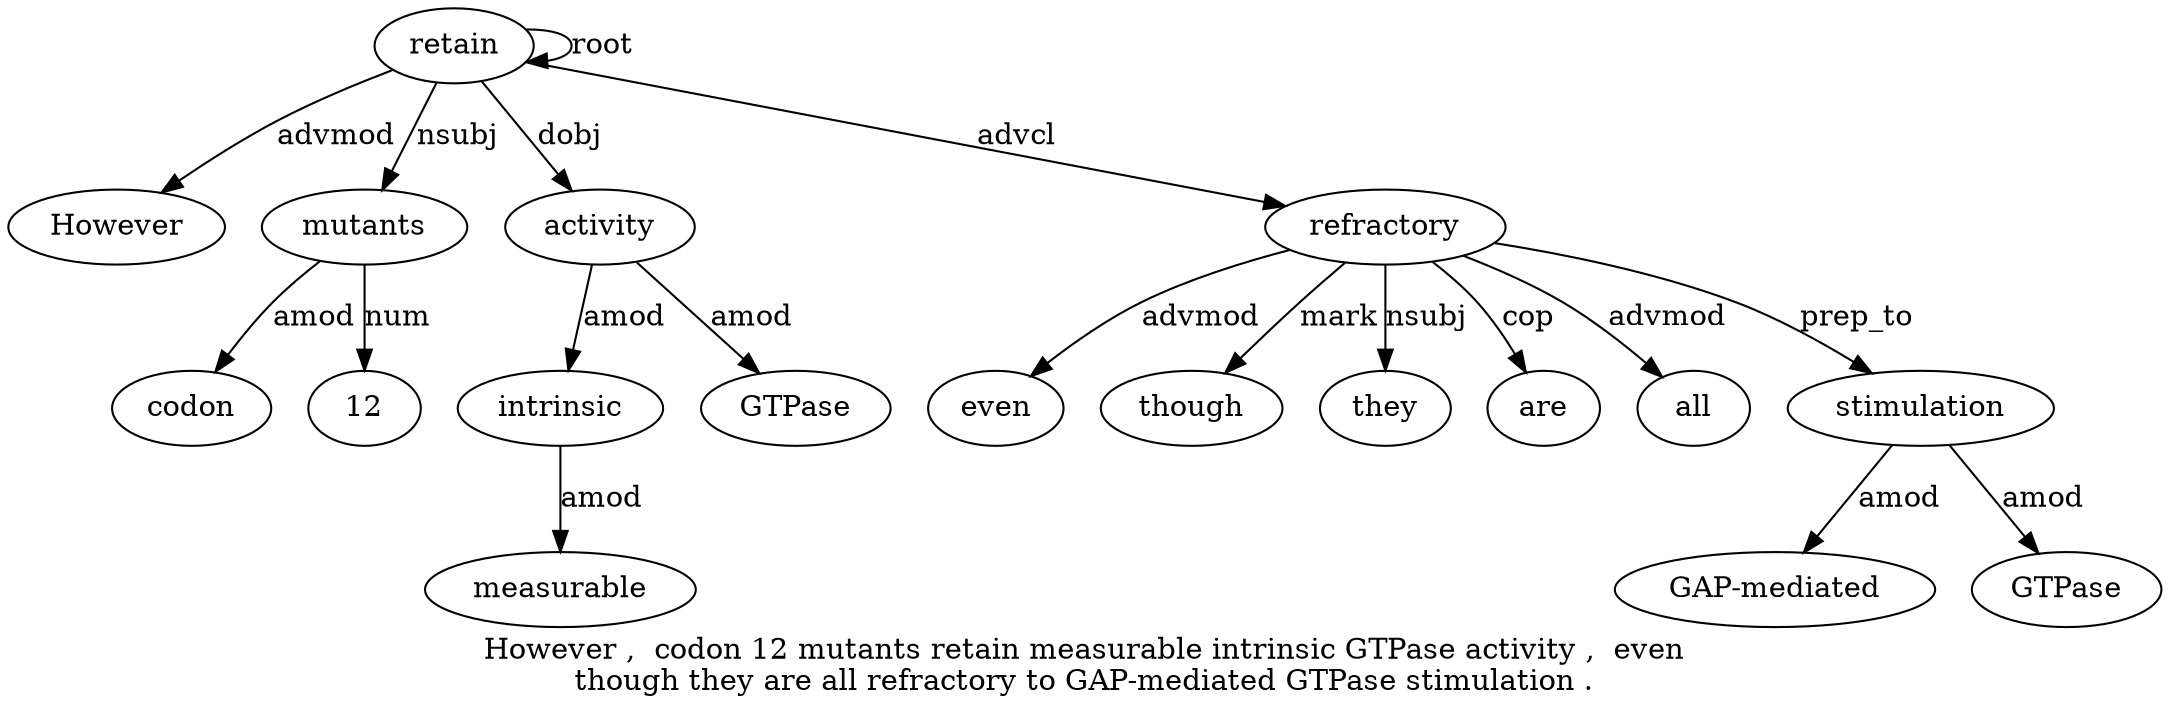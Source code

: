 digraph "However ,  codon 12 mutants retain measurable intrinsic GTPase activity ,  even though they are all refractory to GAP-mediated GTPase stimulation ." {
label="However ,  codon 12 mutants retain measurable intrinsic GTPase activity ,  even
though they are all refractory to GAP-mediated GTPase stimulation .";
retain6 [style=filled, fillcolor=white, label=retain];
However1 [style=filled, fillcolor=white, label=However];
retain6 -> However1  [label=advmod];
mutants5 [style=filled, fillcolor=white, label=mutants];
codon3 [style=filled, fillcolor=white, label=codon];
mutants5 -> codon3  [label=amod];
124 [style=filled, fillcolor=white, label=12];
mutants5 -> 124  [label=num];
retain6 -> mutants5  [label=nsubj];
retain6 -> retain6  [label=root];
intrinsic8 [style=filled, fillcolor=white, label=intrinsic];
measurable7 [style=filled, fillcolor=white, label=measurable];
intrinsic8 -> measurable7  [label=amod];
activity10 [style=filled, fillcolor=white, label=activity];
activity10 -> intrinsic8  [label=amod];
GTPase9 [style=filled, fillcolor=white, label=GTPase];
activity10 -> GTPase9  [label=amod];
retain6 -> activity10  [label=dobj];
refractory17 [style=filled, fillcolor=white, label=refractory];
even12 [style=filled, fillcolor=white, label=even];
refractory17 -> even12  [label=advmod];
though13 [style=filled, fillcolor=white, label=though];
refractory17 -> though13  [label=mark];
they14 [style=filled, fillcolor=white, label=they];
refractory17 -> they14  [label=nsubj];
are15 [style=filled, fillcolor=white, label=are];
refractory17 -> are15  [label=cop];
all16 [style=filled, fillcolor=white, label=all];
refractory17 -> all16  [label=advmod];
retain6 -> refractory17  [label=advcl];
stimulation21 [style=filled, fillcolor=white, label=stimulation];
"GAP-mediated19" [style=filled, fillcolor=white, label="GAP-mediated"];
stimulation21 -> "GAP-mediated19"  [label=amod];
GTPase20 [style=filled, fillcolor=white, label=GTPase];
stimulation21 -> GTPase20  [label=amod];
refractory17 -> stimulation21  [label=prep_to];
}
